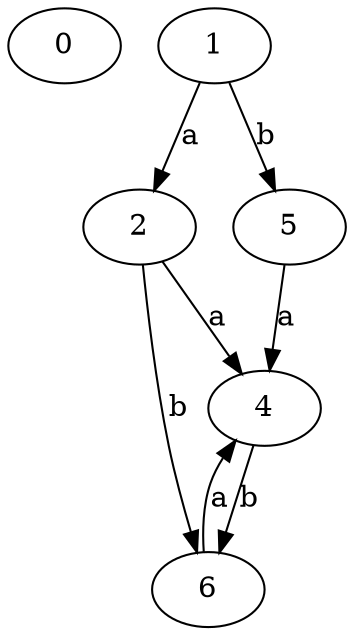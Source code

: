strict digraph  {
0;
1;
2;
4;
5;
6;
1 -> 2  [label=a];
1 -> 5  [label=b];
2 -> 4  [label=a];
2 -> 6  [label=b];
4 -> 6  [label=b];
5 -> 4  [label=a];
6 -> 4  [label=a];
}
